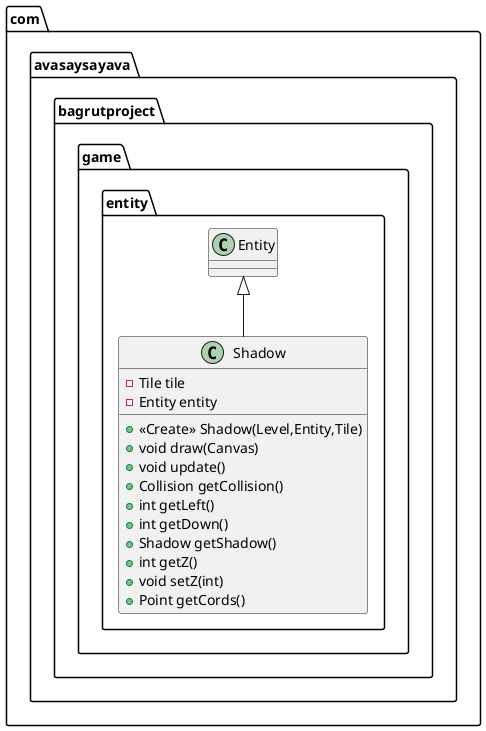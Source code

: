 @startuml
class com.avasaysayava.bagrutproject.game.entity.Shadow {
- Tile tile
- Entity entity
+ <<Create>> Shadow(Level,Entity,Tile)
+ void draw(Canvas)
+ void update()
+ Collision getCollision()
+ int getLeft()
+ int getDown()
+ Shadow getShadow()
+ int getZ()
+ void setZ(int)
+ Point getCords()
}




com.avasaysayava.bagrutproject.game.entity.Entity <|-- com.avasaysayava.bagrutproject.game.entity.Shadow
@enduml